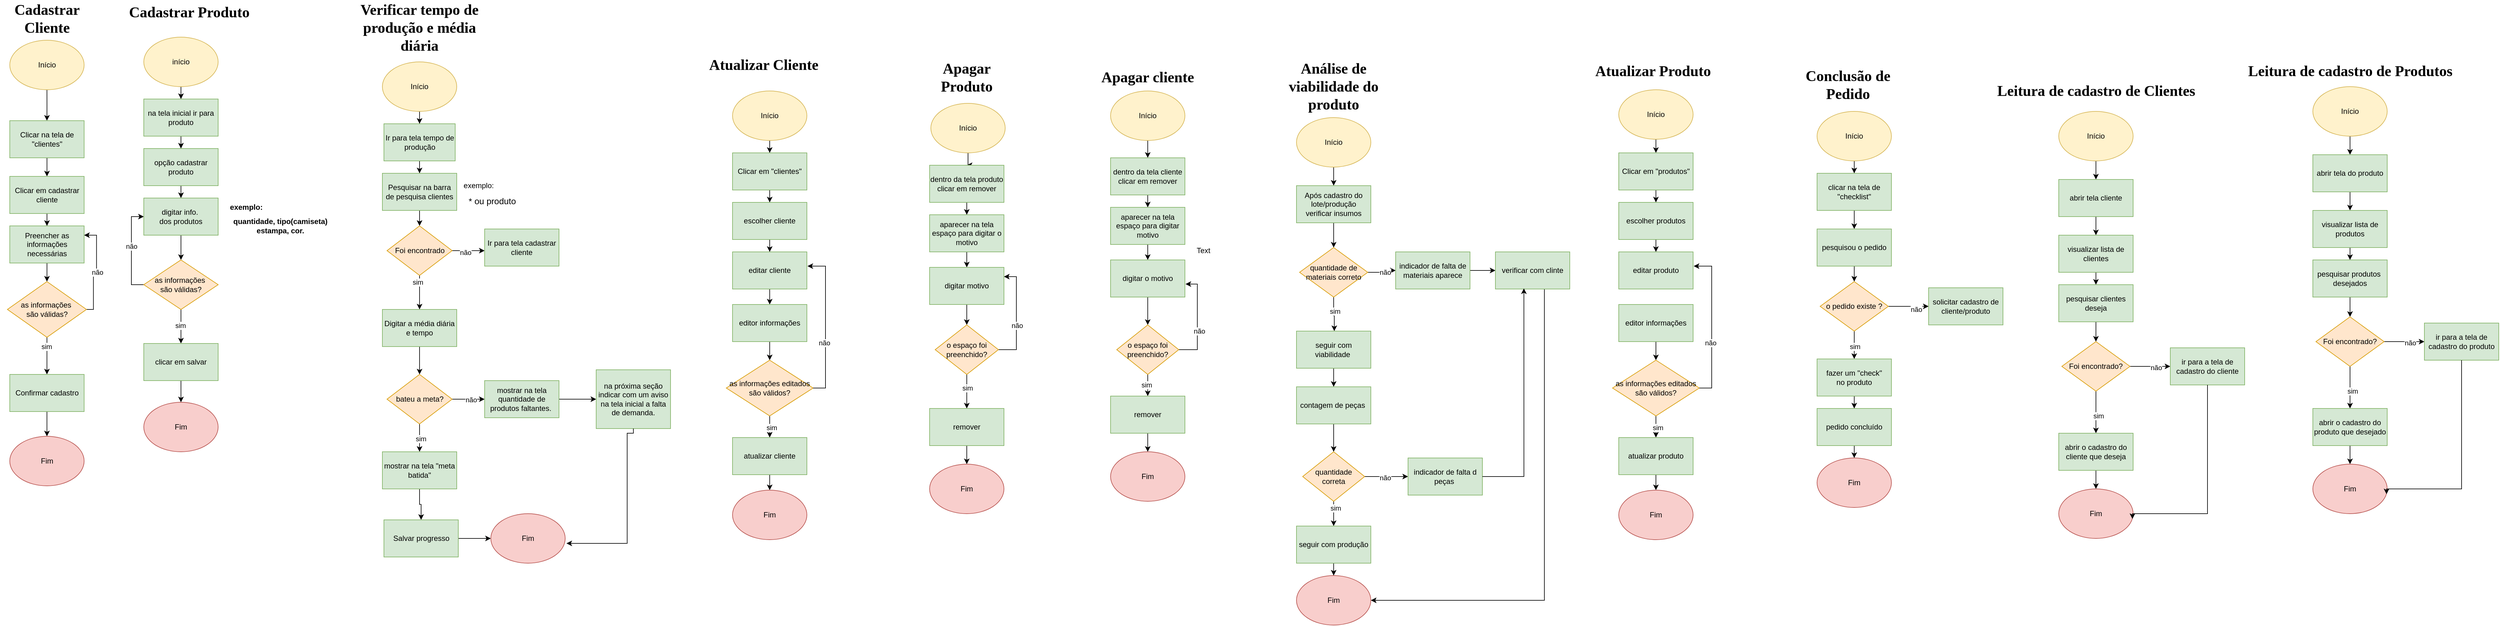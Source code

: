 <mxfile version="24.4.4" type="device">
  <diagram name="Página-1" id="ts3MnKSa-wJIKkYpEsXG">
    <mxGraphModel dx="1509" dy="813" grid="1" gridSize="10" guides="1" tooltips="1" connect="1" arrows="1" fold="1" page="1" pageScale="1" pageWidth="827" pageHeight="1169" math="0" shadow="0">
      <root>
        <mxCell id="0" />
        <mxCell id="1" parent="0" />
        <mxCell id="aqsFvduAmEihCFYsYaOM-1" value="&lt;b&gt;&lt;font style=&quot;font-size: 24px;&quot; face=&quot;Times New Roman&quot;&gt;Cadastrar Cliente&lt;/font&gt;&lt;/b&gt;" style="text;html=1;align=center;verticalAlign=middle;whiteSpace=wrap;rounded=0;" parent="1" vertex="1">
          <mxGeometry x="68.75" y="160" width="150" height="60" as="geometry" />
        </mxCell>
        <mxCell id="aqsFvduAmEihCFYsYaOM-3" style="edgeStyle=orthogonalEdgeStyle;rounded=0;orthogonalLoop=1;jettySize=auto;html=1;entryX=0.5;entryY=0;entryDx=0;entryDy=0;" parent="1" source="aqsFvduAmEihCFYsYaOM-2" target="aqsFvduAmEihCFYsYaOM-4" edge="1">
          <mxGeometry relative="1" as="geometry">
            <mxPoint x="143.75" y="355" as="targetPoint" />
            <Array as="points">
              <mxPoint x="143.75" y="330" />
              <mxPoint x="144.75" y="330" />
            </Array>
          </mxGeometry>
        </mxCell>
        <mxCell id="aqsFvduAmEihCFYsYaOM-2" value="Início" style="ellipse;whiteSpace=wrap;html=1;fillColor=#fff2cc;strokeColor=#d6b656;" parent="1" vertex="1">
          <mxGeometry x="83.75" y="225" width="120" height="80" as="geometry" />
        </mxCell>
        <mxCell id="aqsFvduAmEihCFYsYaOM-5" style="edgeStyle=orthogonalEdgeStyle;rounded=0;orthogonalLoop=1;jettySize=auto;html=1;" parent="1" source="aqsFvduAmEihCFYsYaOM-4" target="aqsFvduAmEihCFYsYaOM-6" edge="1">
          <mxGeometry relative="1" as="geometry">
            <mxPoint x="143.75" y="475" as="targetPoint" />
          </mxGeometry>
        </mxCell>
        <mxCell id="aqsFvduAmEihCFYsYaOM-4" value="Clicar na tela de &quot;clientes&quot;" style="rounded=0;whiteSpace=wrap;html=1;fillColor=#d5e8d4;strokeColor=#82b366;" parent="1" vertex="1">
          <mxGeometry x="83.75" y="355" width="120" height="60" as="geometry" />
        </mxCell>
        <mxCell id="aqsFvduAmEihCFYsYaOM-7" style="edgeStyle=orthogonalEdgeStyle;rounded=0;orthogonalLoop=1;jettySize=auto;html=1;" parent="1" source="aqsFvduAmEihCFYsYaOM-6" target="aqsFvduAmEihCFYsYaOM-8" edge="1">
          <mxGeometry relative="1" as="geometry">
            <mxPoint x="143.75" y="555" as="targetPoint" />
          </mxGeometry>
        </mxCell>
        <mxCell id="aqsFvduAmEihCFYsYaOM-6" value="Clicar em cadastrar cliente" style="rounded=0;whiteSpace=wrap;html=1;fillColor=#d5e8d4;strokeColor=#82b366;" parent="1" vertex="1">
          <mxGeometry x="83.75" y="445" width="120" height="60" as="geometry" />
        </mxCell>
        <mxCell id="aqsFvduAmEihCFYsYaOM-9" style="edgeStyle=orthogonalEdgeStyle;rounded=0;orthogonalLoop=1;jettySize=auto;html=1;" parent="1" source="aqsFvduAmEihCFYsYaOM-8" target="aqsFvduAmEihCFYsYaOM-10" edge="1">
          <mxGeometry relative="1" as="geometry">
            <mxPoint x="143.75" y="635" as="targetPoint" />
          </mxGeometry>
        </mxCell>
        <mxCell id="aqsFvduAmEihCFYsYaOM-8" value="Preencher as informações necessárias" style="rounded=0;whiteSpace=wrap;html=1;fillColor=#d5e8d4;strokeColor=#82b366;" parent="1" vertex="1">
          <mxGeometry x="83.75" y="525" width="120" height="60" as="geometry" />
        </mxCell>
        <mxCell id="aqsFvduAmEihCFYsYaOM-12" style="edgeStyle=orthogonalEdgeStyle;rounded=0;orthogonalLoop=1;jettySize=auto;html=1;entryX=1;entryY=0.25;entryDx=0;entryDy=0;" parent="1" source="aqsFvduAmEihCFYsYaOM-10" target="aqsFvduAmEihCFYsYaOM-8" edge="1">
          <mxGeometry relative="1" as="geometry">
            <Array as="points">
              <mxPoint x="218.75" y="660" />
              <mxPoint x="218.75" y="595" />
              <mxPoint x="223.75" y="595" />
              <mxPoint x="223.75" y="540" />
            </Array>
          </mxGeometry>
        </mxCell>
        <mxCell id="aqsFvduAmEihCFYsYaOM-13" value="não" style="edgeLabel;html=1;align=center;verticalAlign=middle;resizable=0;points=[];" parent="aqsFvduAmEihCFYsYaOM-12" vertex="1" connectable="0">
          <mxGeometry x="0.04" y="-5" relative="1" as="geometry">
            <mxPoint x="-4" y="5" as="offset" />
          </mxGeometry>
        </mxCell>
        <mxCell id="aqsFvduAmEihCFYsYaOM-14" style="edgeStyle=orthogonalEdgeStyle;rounded=0;orthogonalLoop=1;jettySize=auto;html=1;" parent="1" source="aqsFvduAmEihCFYsYaOM-10" target="aqsFvduAmEihCFYsYaOM-15" edge="1">
          <mxGeometry relative="1" as="geometry">
            <mxPoint x="143.75" y="755" as="targetPoint" />
            <Array as="points">
              <mxPoint x="143.75" y="725" />
              <mxPoint x="143.75" y="725" />
            </Array>
          </mxGeometry>
        </mxCell>
        <mxCell id="aqsFvduAmEihCFYsYaOM-16" value="sim" style="edgeLabel;html=1;align=center;verticalAlign=middle;resizable=0;points=[];" parent="aqsFvduAmEihCFYsYaOM-14" vertex="1" connectable="0">
          <mxGeometry x="-0.498" y="-1" relative="1" as="geometry">
            <mxPoint as="offset" />
          </mxGeometry>
        </mxCell>
        <mxCell id="aqsFvduAmEihCFYsYaOM-10" value="as informações&amp;nbsp;&lt;div&gt;são válidas?&lt;/div&gt;" style="rhombus;whiteSpace=wrap;html=1;fillColor=#ffe6cc;strokeColor=#d79b00;" parent="1" vertex="1">
          <mxGeometry x="80" y="615" width="127.5" height="90" as="geometry" />
        </mxCell>
        <mxCell id="aqsFvduAmEihCFYsYaOM-17" style="edgeStyle=orthogonalEdgeStyle;rounded=0;orthogonalLoop=1;jettySize=auto;html=1;" parent="1" source="aqsFvduAmEihCFYsYaOM-15" target="aqsFvduAmEihCFYsYaOM-18" edge="1">
          <mxGeometry relative="1" as="geometry">
            <mxPoint x="143.75" y="905" as="targetPoint" />
          </mxGeometry>
        </mxCell>
        <mxCell id="aqsFvduAmEihCFYsYaOM-15" value="Confirmar cadastro" style="rounded=0;whiteSpace=wrap;html=1;fillColor=#d5e8d4;strokeColor=#82b366;" parent="1" vertex="1">
          <mxGeometry x="83.75" y="765" width="120" height="60" as="geometry" />
        </mxCell>
        <mxCell id="aqsFvduAmEihCFYsYaOM-18" value="Fim" style="ellipse;whiteSpace=wrap;html=1;fillColor=#f8cecc;strokeColor=#b85450;" parent="1" vertex="1">
          <mxGeometry x="83.75" y="865" width="120" height="80" as="geometry" />
        </mxCell>
        <mxCell id="aqsFvduAmEihCFYsYaOM-21" style="edgeStyle=orthogonalEdgeStyle;rounded=0;orthogonalLoop=1;jettySize=auto;html=1;" parent="1" source="aqsFvduAmEihCFYsYaOM-19" target="aqsFvduAmEihCFYsYaOM-22" edge="1">
          <mxGeometry relative="1" as="geometry">
            <mxPoint x="360" y="350" as="targetPoint" />
          </mxGeometry>
        </mxCell>
        <mxCell id="aqsFvduAmEihCFYsYaOM-19" value="início" style="ellipse;whiteSpace=wrap;html=1;fillColor=#fff2cc;strokeColor=#d6b656;" parent="1" vertex="1">
          <mxGeometry x="300" y="220" width="120" height="80" as="geometry" />
        </mxCell>
        <mxCell id="aqsFvduAmEihCFYsYaOM-20" value="&lt;font face=&quot;Times New Roman&quot;&gt;&lt;span style=&quot;font-size: 24px;&quot;&gt;&lt;b&gt;&amp;nbsp;Cadastrar Produto&lt;/b&gt;&lt;/span&gt;&lt;/font&gt;" style="text;html=1;align=center;verticalAlign=middle;resizable=0;points=[];autosize=1;strokeColor=none;fillColor=none;" parent="1" vertex="1">
          <mxGeometry x="260" y="160" width="220" height="40" as="geometry" />
        </mxCell>
        <mxCell id="aqsFvduAmEihCFYsYaOM-23" style="edgeStyle=orthogonalEdgeStyle;rounded=0;orthogonalLoop=1;jettySize=auto;html=1;" parent="1" source="aqsFvduAmEihCFYsYaOM-22" target="aqsFvduAmEihCFYsYaOM-24" edge="1">
          <mxGeometry relative="1" as="geometry">
            <mxPoint x="360" y="430" as="targetPoint" />
          </mxGeometry>
        </mxCell>
        <mxCell id="aqsFvduAmEihCFYsYaOM-22" value="na tela inicial ir para produto" style="rounded=0;whiteSpace=wrap;html=1;fillColor=#d5e8d4;strokeColor=#82b366;" parent="1" vertex="1">
          <mxGeometry x="300" y="320" width="120" height="60" as="geometry" />
        </mxCell>
        <mxCell id="aqsFvduAmEihCFYsYaOM-25" style="edgeStyle=orthogonalEdgeStyle;rounded=0;orthogonalLoop=1;jettySize=auto;html=1;" parent="1" source="aqsFvduAmEihCFYsYaOM-24" target="aqsFvduAmEihCFYsYaOM-26" edge="1">
          <mxGeometry relative="1" as="geometry">
            <mxPoint x="360" y="510" as="targetPoint" />
          </mxGeometry>
        </mxCell>
        <mxCell id="aqsFvduAmEihCFYsYaOM-24" value="opção cadastrar produto" style="rounded=0;whiteSpace=wrap;html=1;fillColor=#d5e8d4;strokeColor=#82b366;" parent="1" vertex="1">
          <mxGeometry x="300" y="400" width="120" height="60" as="geometry" />
        </mxCell>
        <mxCell id="aqsFvduAmEihCFYsYaOM-35" style="edgeStyle=orthogonalEdgeStyle;rounded=0;orthogonalLoop=1;jettySize=auto;html=1;" parent="1" source="aqsFvduAmEihCFYsYaOM-26" target="aqsFvduAmEihCFYsYaOM-36" edge="1">
          <mxGeometry relative="1" as="geometry">
            <mxPoint x="360" y="600" as="targetPoint" />
          </mxGeometry>
        </mxCell>
        <mxCell id="aqsFvduAmEihCFYsYaOM-26" value="digitar info.&amp;nbsp;&lt;div&gt;dos produtos&lt;/div&gt;" style="rounded=0;whiteSpace=wrap;html=1;fillColor=#d5e8d4;strokeColor=#82b366;" parent="1" vertex="1">
          <mxGeometry x="300" y="480" width="120" height="60" as="geometry" />
        </mxCell>
        <mxCell id="aqsFvduAmEihCFYsYaOM-29" value="quantidade, tipo(camiseta)&lt;div&gt;estampa, cor.&lt;/div&gt;" style="text;html=1;align=center;verticalAlign=middle;resizable=0;points=[];autosize=1;strokeColor=none;fillColor=none;fontStyle=1" parent="1" vertex="1">
          <mxGeometry x="440" y="505" width="160" height="40" as="geometry" />
        </mxCell>
        <mxCell id="aqsFvduAmEihCFYsYaOM-37" style="edgeStyle=orthogonalEdgeStyle;rounded=0;orthogonalLoop=1;jettySize=auto;html=1;entryX=0;entryY=0.5;entryDx=0;entryDy=0;" parent="1" source="aqsFvduAmEihCFYsYaOM-36" target="aqsFvduAmEihCFYsYaOM-26" edge="1">
          <mxGeometry relative="1" as="geometry">
            <Array as="points">
              <mxPoint x="280" y="620" />
              <mxPoint x="280" y="510" />
            </Array>
          </mxGeometry>
        </mxCell>
        <mxCell id="aqsFvduAmEihCFYsYaOM-38" value="não" style="edgeLabel;html=1;align=center;verticalAlign=middle;resizable=0;points=[];" parent="aqsFvduAmEihCFYsYaOM-37" vertex="1" connectable="0">
          <mxGeometry x="0.093" relative="1" as="geometry">
            <mxPoint as="offset" />
          </mxGeometry>
        </mxCell>
        <mxCell id="aqsFvduAmEihCFYsYaOM-39" style="edgeStyle=orthogonalEdgeStyle;rounded=0;orthogonalLoop=1;jettySize=auto;html=1;entryX=0.5;entryY=0;entryDx=0;entryDy=0;" parent="1" source="aqsFvduAmEihCFYsYaOM-36" target="aqsFvduAmEihCFYsYaOM-41" edge="1">
          <mxGeometry relative="1" as="geometry">
            <mxPoint x="360" y="740" as="targetPoint" />
          </mxGeometry>
        </mxCell>
        <mxCell id="aqsFvduAmEihCFYsYaOM-40" value="sim" style="edgeLabel;html=1;align=center;verticalAlign=middle;resizable=0;points=[];" parent="aqsFvduAmEihCFYsYaOM-39" vertex="1" connectable="0">
          <mxGeometry x="-0.081" y="-1" relative="1" as="geometry">
            <mxPoint as="offset" />
          </mxGeometry>
        </mxCell>
        <mxCell id="aqsFvduAmEihCFYsYaOM-36" value="as informações&amp;nbsp;&lt;div&gt;são válidas?&lt;/div&gt;" style="rhombus;whiteSpace=wrap;html=1;fillColor=#ffe6cc;strokeColor=#d79b00;" parent="1" vertex="1">
          <mxGeometry x="300" y="580" width="120" height="80" as="geometry" />
        </mxCell>
        <mxCell id="aqsFvduAmEihCFYsYaOM-42" style="edgeStyle=orthogonalEdgeStyle;rounded=0;orthogonalLoop=1;jettySize=auto;html=1;" parent="1" source="aqsFvduAmEihCFYsYaOM-41" target="aqsFvduAmEihCFYsYaOM-43" edge="1">
          <mxGeometry relative="1" as="geometry">
            <mxPoint x="360" y="830" as="targetPoint" />
          </mxGeometry>
        </mxCell>
        <mxCell id="aqsFvduAmEihCFYsYaOM-41" value="clicar em salvar" style="rounded=0;whiteSpace=wrap;html=1;fillColor=#d5e8d4;strokeColor=#82b366;" parent="1" vertex="1">
          <mxGeometry x="300" y="715" width="120" height="60" as="geometry" />
        </mxCell>
        <mxCell id="aqsFvduAmEihCFYsYaOM-43" value="Fim" style="ellipse;whiteSpace=wrap;html=1;fillColor=#f8cecc;strokeColor=#b85450;" parent="1" vertex="1">
          <mxGeometry x="300" y="810" width="120" height="80" as="geometry" />
        </mxCell>
        <mxCell id="aqsFvduAmEihCFYsYaOM-44" value="&lt;font style=&quot;font-size: 24px;&quot;&gt;Verificar tempo de produção e média diária&lt;/font&gt;" style="text;html=1;align=center;verticalAlign=middle;whiteSpace=wrap;rounded=0;fontStyle=1;fontFamily=Times New Roman;" parent="1" vertex="1">
          <mxGeometry x="630" y="190" width="230" height="30" as="geometry" />
        </mxCell>
        <mxCell id="aqsFvduAmEihCFYsYaOM-46" style="edgeStyle=orthogonalEdgeStyle;rounded=0;orthogonalLoop=1;jettySize=auto;html=1;" parent="1" source="aqsFvduAmEihCFYsYaOM-45" target="aqsFvduAmEihCFYsYaOM-47" edge="1">
          <mxGeometry relative="1" as="geometry">
            <mxPoint x="745" y="390" as="targetPoint" />
          </mxGeometry>
        </mxCell>
        <mxCell id="aqsFvduAmEihCFYsYaOM-45" value="Início" style="ellipse;whiteSpace=wrap;html=1;fillColor=#fff2cc;strokeColor=#d6b656;" parent="1" vertex="1">
          <mxGeometry x="685" y="260" width="120" height="80" as="geometry" />
        </mxCell>
        <mxCell id="aqsFvduAmEihCFYsYaOM-48" style="edgeStyle=orthogonalEdgeStyle;rounded=0;orthogonalLoop=1;jettySize=auto;html=1;" parent="1" source="aqsFvduAmEihCFYsYaOM-47" target="aqsFvduAmEihCFYsYaOM-49" edge="1">
          <mxGeometry relative="1" as="geometry">
            <mxPoint x="745" y="470" as="targetPoint" />
          </mxGeometry>
        </mxCell>
        <mxCell id="aqsFvduAmEihCFYsYaOM-47" value="Ir para tela tempo de produção" style="rounded=0;whiteSpace=wrap;html=1;fillColor=#d5e8d4;strokeColor=#82b366;" parent="1" vertex="1">
          <mxGeometry x="687.5" y="360" width="115" height="60" as="geometry" />
        </mxCell>
        <mxCell id="aqsFvduAmEihCFYsYaOM-55" style="edgeStyle=orthogonalEdgeStyle;rounded=0;orthogonalLoop=1;jettySize=auto;html=1;" parent="1" source="aqsFvduAmEihCFYsYaOM-49" target="aqsFvduAmEihCFYsYaOM-56" edge="1">
          <mxGeometry relative="1" as="geometry">
            <mxPoint x="745" y="540" as="targetPoint" />
          </mxGeometry>
        </mxCell>
        <mxCell id="aqsFvduAmEihCFYsYaOM-49" value="Pesquisar na barra de pesquisa clientes" style="rounded=0;whiteSpace=wrap;html=1;fillColor=#d5e8d4;strokeColor=#82b366;" parent="1" vertex="1">
          <mxGeometry x="685" y="440" width="120" height="60" as="geometry" />
        </mxCell>
        <mxCell id="aqsFvduAmEihCFYsYaOM-52" value="&lt;span style=&quot;font-size: 14px;&quot;&gt;&amp;nbsp;* ou produto&lt;/span&gt;" style="text;html=1;align=center;verticalAlign=middle;resizable=0;points=[];autosize=1;strokeColor=none;fillColor=none;" parent="1" vertex="1">
          <mxGeometry x="810" y="470" width="100" height="30" as="geometry" />
        </mxCell>
        <mxCell id="aqsFvduAmEihCFYsYaOM-53" value="exemplo:" style="text;html=1;align=center;verticalAlign=middle;resizable=0;points=[];autosize=1;strokeColor=none;fillColor=none;fontStyle=1" parent="1" vertex="1">
          <mxGeometry x="430" y="480" width="70" height="30" as="geometry" />
        </mxCell>
        <mxCell id="aqsFvduAmEihCFYsYaOM-54" value="exemplo:" style="text;html=1;align=center;verticalAlign=middle;resizable=0;points=[];autosize=1;strokeColor=none;fillColor=none;" parent="1" vertex="1">
          <mxGeometry x="805" y="445" width="70" height="30" as="geometry" />
        </mxCell>
        <mxCell id="aqsFvduAmEihCFYsYaOM-57" style="edgeStyle=orthogonalEdgeStyle;rounded=0;orthogonalLoop=1;jettySize=auto;html=1;" parent="1" source="aqsFvduAmEihCFYsYaOM-56" target="aqsFvduAmEihCFYsYaOM-59" edge="1">
          <mxGeometry relative="1" as="geometry">
            <mxPoint x="910" y="560" as="targetPoint" />
            <Array as="points">
              <mxPoint x="854" y="560" />
              <mxPoint x="854" y="561" />
            </Array>
          </mxGeometry>
        </mxCell>
        <mxCell id="aqsFvduAmEihCFYsYaOM-58" value="não" style="edgeLabel;html=1;align=center;verticalAlign=middle;resizable=0;points=[];" parent="aqsFvduAmEihCFYsYaOM-57" vertex="1" connectable="0">
          <mxGeometry x="-0.177" y="-3" relative="1" as="geometry">
            <mxPoint as="offset" />
          </mxGeometry>
        </mxCell>
        <mxCell id="aqsFvduAmEihCFYsYaOM-60" style="edgeStyle=orthogonalEdgeStyle;rounded=0;orthogonalLoop=1;jettySize=auto;html=1;" parent="1" source="aqsFvduAmEihCFYsYaOM-56" target="aqsFvduAmEihCFYsYaOM-61" edge="1">
          <mxGeometry relative="1" as="geometry">
            <mxPoint x="745" y="660" as="targetPoint" />
          </mxGeometry>
        </mxCell>
        <mxCell id="aqsFvduAmEihCFYsYaOM-62" value="sim" style="edgeLabel;html=1;align=center;verticalAlign=middle;resizable=0;points=[];" parent="aqsFvduAmEihCFYsYaOM-60" vertex="1" connectable="0">
          <mxGeometry x="-0.6" y="-3" relative="1" as="geometry">
            <mxPoint as="offset" />
          </mxGeometry>
        </mxCell>
        <mxCell id="aqsFvduAmEihCFYsYaOM-56" value="Foi encontrado" style="rhombus;whiteSpace=wrap;html=1;fillColor=#ffe6cc;strokeColor=#d79b00;" parent="1" vertex="1">
          <mxGeometry x="692.5" y="525" width="105" height="80" as="geometry" />
        </mxCell>
        <mxCell id="aqsFvduAmEihCFYsYaOM-59" value="Ir para tela cadastrar cliente" style="rounded=0;whiteSpace=wrap;html=1;fillColor=#d5e8d4;strokeColor=#82b366;" parent="1" vertex="1">
          <mxGeometry x="850" y="530" width="120" height="60" as="geometry" />
        </mxCell>
        <mxCell id="aqsFvduAmEihCFYsYaOM-63" style="edgeStyle=orthogonalEdgeStyle;rounded=0;orthogonalLoop=1;jettySize=auto;html=1;" parent="1" source="aqsFvduAmEihCFYsYaOM-61" target="aqsFvduAmEihCFYsYaOM-65" edge="1">
          <mxGeometry relative="1" as="geometry">
            <mxPoint x="745" y="760" as="targetPoint" />
          </mxGeometry>
        </mxCell>
        <mxCell id="aqsFvduAmEihCFYsYaOM-61" value="Digitar a média diária e tempo" style="rounded=0;whiteSpace=wrap;html=1;fillColor=#d5e8d4;strokeColor=#82b366;" parent="1" vertex="1">
          <mxGeometry x="685" y="660" width="120" height="60" as="geometry" />
        </mxCell>
        <mxCell id="aqsFvduAmEihCFYsYaOM-66" style="edgeStyle=orthogonalEdgeStyle;rounded=0;orthogonalLoop=1;jettySize=auto;html=1;" parent="1" source="aqsFvduAmEihCFYsYaOM-65" target="aqsFvduAmEihCFYsYaOM-73" edge="1">
          <mxGeometry relative="1" as="geometry">
            <mxPoint x="745" y="900" as="targetPoint" />
          </mxGeometry>
        </mxCell>
        <mxCell id="aqsFvduAmEihCFYsYaOM-67" value="sim" style="edgeLabel;html=1;align=center;verticalAlign=middle;resizable=0;points=[];" parent="aqsFvduAmEihCFYsYaOM-66" vertex="1" connectable="0">
          <mxGeometry x="0.062" y="2" relative="1" as="geometry">
            <mxPoint as="offset" />
          </mxGeometry>
        </mxCell>
        <mxCell id="aqsFvduAmEihCFYsYaOM-68" style="edgeStyle=orthogonalEdgeStyle;rounded=0;orthogonalLoop=1;jettySize=auto;html=1;" parent="1" source="aqsFvduAmEihCFYsYaOM-65" target="aqsFvduAmEihCFYsYaOM-70" edge="1">
          <mxGeometry relative="1" as="geometry">
            <mxPoint x="880" y="805" as="targetPoint" />
          </mxGeometry>
        </mxCell>
        <mxCell id="aqsFvduAmEihCFYsYaOM-69" value="não" style="edgeLabel;html=1;align=center;verticalAlign=middle;resizable=0;points=[];" parent="aqsFvduAmEihCFYsYaOM-68" vertex="1" connectable="0">
          <mxGeometry x="0.134" y="-1" relative="1" as="geometry">
            <mxPoint as="offset" />
          </mxGeometry>
        </mxCell>
        <mxCell id="aqsFvduAmEihCFYsYaOM-65" value="bateu a meta?" style="rhombus;whiteSpace=wrap;html=1;fillColor=#ffe6cc;strokeColor=#d79b00;" parent="1" vertex="1">
          <mxGeometry x="692.5" y="765" width="105" height="80" as="geometry" />
        </mxCell>
        <mxCell id="aqsFvduAmEihCFYsYaOM-71" style="edgeStyle=orthogonalEdgeStyle;rounded=0;orthogonalLoop=1;jettySize=auto;html=1;" parent="1" source="aqsFvduAmEihCFYsYaOM-70" target="aqsFvduAmEihCFYsYaOM-72" edge="1">
          <mxGeometry relative="1" as="geometry">
            <mxPoint x="1030" y="805" as="targetPoint" />
          </mxGeometry>
        </mxCell>
        <mxCell id="aqsFvduAmEihCFYsYaOM-70" value="mostrar na tela quantidade de produtos faltantes.&amp;nbsp;" style="rounded=0;whiteSpace=wrap;html=1;fillColor=#d5e8d4;strokeColor=#82b366;" parent="1" vertex="1">
          <mxGeometry x="850" y="775" width="120" height="60" as="geometry" />
        </mxCell>
        <mxCell id="aqsFvduAmEihCFYsYaOM-72" value="na próxima seção indicar com um aviso na tela inicial a falta de demanda." style="rounded=0;whiteSpace=wrap;html=1;fillColor=#d5e8d4;strokeColor=#82b366;" parent="1" vertex="1">
          <mxGeometry x="1030" y="757.5" width="120" height="95" as="geometry" />
        </mxCell>
        <mxCell id="aqsFvduAmEihCFYsYaOM-74" style="edgeStyle=orthogonalEdgeStyle;rounded=0;orthogonalLoop=1;jettySize=auto;html=1;" parent="1" source="aqsFvduAmEihCFYsYaOM-73" target="aqsFvduAmEihCFYsYaOM-75" edge="1">
          <mxGeometry relative="1" as="geometry">
            <mxPoint x="745" y="1000" as="targetPoint" />
          </mxGeometry>
        </mxCell>
        <mxCell id="aqsFvduAmEihCFYsYaOM-73" value="mostrar na tela &quot;meta batida&quot;" style="rounded=0;whiteSpace=wrap;html=1;fillColor=#d5e8d4;strokeColor=#82b366;" parent="1" vertex="1">
          <mxGeometry x="685" y="890" width="120" height="60" as="geometry" />
        </mxCell>
        <mxCell id="aqsFvduAmEihCFYsYaOM-76" style="edgeStyle=orthogonalEdgeStyle;rounded=0;orthogonalLoop=1;jettySize=auto;html=1;" parent="1" source="aqsFvduAmEihCFYsYaOM-75" target="aqsFvduAmEihCFYsYaOM-77" edge="1">
          <mxGeometry relative="1" as="geometry">
            <mxPoint x="920" y="1030" as="targetPoint" />
          </mxGeometry>
        </mxCell>
        <mxCell id="aqsFvduAmEihCFYsYaOM-75" value="Salvar progresso" style="rounded=0;whiteSpace=wrap;html=1;fillColor=#d5e8d4;strokeColor=#82b366;" parent="1" vertex="1">
          <mxGeometry x="687.5" y="1000" width="120" height="60" as="geometry" />
        </mxCell>
        <mxCell id="aqsFvduAmEihCFYsYaOM-77" value="Fim" style="ellipse;whiteSpace=wrap;html=1;fillColor=#f8cecc;strokeColor=#b85450;" parent="1" vertex="1">
          <mxGeometry x="860" y="990" width="120" height="80" as="geometry" />
        </mxCell>
        <mxCell id="aqsFvduAmEihCFYsYaOM-78" style="edgeStyle=orthogonalEdgeStyle;rounded=0;orthogonalLoop=1;jettySize=auto;html=1;entryX=1.017;entryY=0.6;entryDx=0;entryDy=0;entryPerimeter=0;" parent="1" source="aqsFvduAmEihCFYsYaOM-72" target="aqsFvduAmEihCFYsYaOM-77" edge="1">
          <mxGeometry relative="1" as="geometry">
            <Array as="points">
              <mxPoint x="1090" y="860" />
              <mxPoint x="1080" y="860" />
              <mxPoint x="1080" y="1038" />
            </Array>
          </mxGeometry>
        </mxCell>
        <mxCell id="aqsFvduAmEihCFYsYaOM-81" style="edgeStyle=orthogonalEdgeStyle;rounded=0;orthogonalLoop=1;jettySize=auto;html=1;" parent="1" source="aqsFvduAmEihCFYsYaOM-79" target="aqsFvduAmEihCFYsYaOM-82" edge="1">
          <mxGeometry relative="1" as="geometry">
            <mxPoint x="1310" y="437" as="targetPoint" />
          </mxGeometry>
        </mxCell>
        <mxCell id="aqsFvduAmEihCFYsYaOM-79" value="Início" style="ellipse;whiteSpace=wrap;html=1;fillColor=#fff2cc;strokeColor=#d6b656;" parent="1" vertex="1">
          <mxGeometry x="1250" y="307" width="120" height="80" as="geometry" />
        </mxCell>
        <mxCell id="aqsFvduAmEihCFYsYaOM-80" value="&lt;b&gt;&lt;font style=&quot;font-size: 24px;&quot; face=&quot;Times New Roman&quot;&gt;Atualizar Cliente&lt;/font&gt;&lt;/b&gt;" style="text;html=1;align=center;verticalAlign=middle;resizable=0;points=[];autosize=1;strokeColor=none;fillColor=none;" parent="1" vertex="1">
          <mxGeometry x="1200" y="245" width="200" height="40" as="geometry" />
        </mxCell>
        <mxCell id="aqsFvduAmEihCFYsYaOM-83" style="edgeStyle=orthogonalEdgeStyle;rounded=0;orthogonalLoop=1;jettySize=auto;html=1;" parent="1" source="aqsFvduAmEihCFYsYaOM-82" target="aqsFvduAmEihCFYsYaOM-84" edge="1">
          <mxGeometry relative="1" as="geometry">
            <mxPoint x="1310" y="517" as="targetPoint" />
          </mxGeometry>
        </mxCell>
        <mxCell id="aqsFvduAmEihCFYsYaOM-82" value="Clicar em &quot;clientes&quot;" style="rounded=0;whiteSpace=wrap;html=1;fillColor=#d5e8d4;strokeColor=#82b366;" parent="1" vertex="1">
          <mxGeometry x="1250" y="407" width="120" height="60" as="geometry" />
        </mxCell>
        <mxCell id="aqsFvduAmEihCFYsYaOM-85" style="edgeStyle=orthogonalEdgeStyle;rounded=0;orthogonalLoop=1;jettySize=auto;html=1;" parent="1" source="aqsFvduAmEihCFYsYaOM-84" target="aqsFvduAmEihCFYsYaOM-86" edge="1">
          <mxGeometry relative="1" as="geometry">
            <mxPoint x="1310" y="587" as="targetPoint" />
          </mxGeometry>
        </mxCell>
        <mxCell id="aqsFvduAmEihCFYsYaOM-84" value="escolher cliente" style="rounded=0;whiteSpace=wrap;html=1;fillColor=#d5e8d4;strokeColor=#82b366;" parent="1" vertex="1">
          <mxGeometry x="1250" y="487" width="120" height="60" as="geometry" />
        </mxCell>
        <mxCell id="aqsFvduAmEihCFYsYaOM-87" style="edgeStyle=orthogonalEdgeStyle;rounded=0;orthogonalLoop=1;jettySize=auto;html=1;" parent="1" source="aqsFvduAmEihCFYsYaOM-86" target="aqsFvduAmEihCFYsYaOM-88" edge="1">
          <mxGeometry relative="1" as="geometry">
            <mxPoint x="1310" y="667" as="targetPoint" />
          </mxGeometry>
        </mxCell>
        <mxCell id="aqsFvduAmEihCFYsYaOM-86" value="editar cliente" style="rounded=0;whiteSpace=wrap;html=1;fillColor=#d5e8d4;strokeColor=#82b366;" parent="1" vertex="1">
          <mxGeometry x="1250" y="567" width="120" height="60" as="geometry" />
        </mxCell>
        <mxCell id="aqsFvduAmEihCFYsYaOM-89" style="edgeStyle=orthogonalEdgeStyle;rounded=0;orthogonalLoop=1;jettySize=auto;html=1;" parent="1" source="aqsFvduAmEihCFYsYaOM-88" target="aqsFvduAmEihCFYsYaOM-90" edge="1">
          <mxGeometry relative="1" as="geometry">
            <mxPoint x="1310" y="757" as="targetPoint" />
          </mxGeometry>
        </mxCell>
        <mxCell id="aqsFvduAmEihCFYsYaOM-88" value="editor informações" style="rounded=0;whiteSpace=wrap;html=1;fillColor=#d5e8d4;strokeColor=#82b366;" parent="1" vertex="1">
          <mxGeometry x="1250" y="652" width="120" height="60" as="geometry" />
        </mxCell>
        <mxCell id="aqsFvduAmEihCFYsYaOM-94" style="edgeStyle=orthogonalEdgeStyle;rounded=0;orthogonalLoop=1;jettySize=auto;html=1;" parent="1" source="aqsFvduAmEihCFYsYaOM-90" target="aqsFvduAmEihCFYsYaOM-96" edge="1">
          <mxGeometry relative="1" as="geometry">
            <mxPoint x="1310" y="907" as="targetPoint" />
          </mxGeometry>
        </mxCell>
        <mxCell id="aqsFvduAmEihCFYsYaOM-95" value="sim" style="edgeLabel;html=1;align=center;verticalAlign=middle;resizable=0;points=[];" parent="aqsFvduAmEihCFYsYaOM-94" vertex="1" connectable="0">
          <mxGeometry x="-0.073" y="-3" relative="1" as="geometry">
            <mxPoint as="offset" />
          </mxGeometry>
        </mxCell>
        <mxCell id="aqsFvduAmEihCFYsYaOM-90" value="as informações editados são válidos?" style="rhombus;whiteSpace=wrap;html=1;fillColor=#ffe6cc;strokeColor=#d79b00;" parent="1" vertex="1">
          <mxGeometry x="1240" y="742" width="140" height="90" as="geometry" />
        </mxCell>
        <mxCell id="aqsFvduAmEihCFYsYaOM-92" style="edgeStyle=orthogonalEdgeStyle;rounded=0;orthogonalLoop=1;jettySize=auto;html=1;entryX=1.008;entryY=0.383;entryDx=0;entryDy=0;entryPerimeter=0;" parent="1" source="aqsFvduAmEihCFYsYaOM-90" target="aqsFvduAmEihCFYsYaOM-86" edge="1">
          <mxGeometry relative="1" as="geometry">
            <Array as="points">
              <mxPoint x="1400" y="787" />
              <mxPoint x="1400" y="590" />
            </Array>
          </mxGeometry>
        </mxCell>
        <mxCell id="aqsFvduAmEihCFYsYaOM-93" value="não" style="edgeLabel;html=1;align=center;verticalAlign=middle;resizable=0;points=[];" parent="aqsFvduAmEihCFYsYaOM-92" vertex="1" connectable="0">
          <mxGeometry x="-0.244" y="2" relative="1" as="geometry">
            <mxPoint as="offset" />
          </mxGeometry>
        </mxCell>
        <mxCell id="aqsFvduAmEihCFYsYaOM-97" style="edgeStyle=orthogonalEdgeStyle;rounded=0;orthogonalLoop=1;jettySize=auto;html=1;" parent="1" source="aqsFvduAmEihCFYsYaOM-96" target="aqsFvduAmEihCFYsYaOM-98" edge="1">
          <mxGeometry relative="1" as="geometry">
            <mxPoint x="1310" y="977" as="targetPoint" />
          </mxGeometry>
        </mxCell>
        <mxCell id="aqsFvduAmEihCFYsYaOM-96" value="atualizar cliente" style="rounded=0;whiteSpace=wrap;html=1;fillColor=#d5e8d4;strokeColor=#82b366;" parent="1" vertex="1">
          <mxGeometry x="1250" y="867" width="120" height="60" as="geometry" />
        </mxCell>
        <mxCell id="aqsFvduAmEihCFYsYaOM-98" value="Fim" style="ellipse;whiteSpace=wrap;html=1;fillColor=#f8cecc;strokeColor=#b85450;" parent="1" vertex="1">
          <mxGeometry x="1250" y="952" width="120" height="80" as="geometry" />
        </mxCell>
        <mxCell id="aqsFvduAmEihCFYsYaOM-99" value="&lt;font face=&quot;Times New Roman&quot;&gt;&lt;span style=&quot;font-size: 24px;&quot;&gt;&lt;b&gt;Apagar Produto&lt;/b&gt;&lt;/span&gt;&lt;/font&gt;" style="text;html=1;align=center;verticalAlign=middle;whiteSpace=wrap;rounded=0;" parent="1" vertex="1">
          <mxGeometry x="1580" y="270" width="96" height="30" as="geometry" />
        </mxCell>
        <mxCell id="aqsFvduAmEihCFYsYaOM-101" style="edgeStyle=orthogonalEdgeStyle;rounded=0;orthogonalLoop=1;jettySize=auto;html=1;" parent="1" source="aqsFvduAmEihCFYsYaOM-100" target="aqsFvduAmEihCFYsYaOM-102" edge="1">
          <mxGeometry relative="1" as="geometry">
            <mxPoint x="1630" y="440" as="targetPoint" />
          </mxGeometry>
        </mxCell>
        <mxCell id="aqsFvduAmEihCFYsYaOM-100" value="Início" style="ellipse;whiteSpace=wrap;html=1;fillColor=#fff2cc;strokeColor=#d6b656;" parent="1" vertex="1">
          <mxGeometry x="1570" y="327" width="120" height="80" as="geometry" />
        </mxCell>
        <mxCell id="aqsFvduAmEihCFYsYaOM-103" style="edgeStyle=orthogonalEdgeStyle;rounded=0;orthogonalLoop=1;jettySize=auto;html=1;" parent="1" source="aqsFvduAmEihCFYsYaOM-102" target="aqsFvduAmEihCFYsYaOM-104" edge="1">
          <mxGeometry relative="1" as="geometry">
            <mxPoint x="1628" y="530" as="targetPoint" />
          </mxGeometry>
        </mxCell>
        <mxCell id="aqsFvduAmEihCFYsYaOM-102" value="dentro da tela produto clicar em remover" style="rounded=0;whiteSpace=wrap;html=1;fillColor=#d5e8d4;strokeColor=#82b366;" parent="1" vertex="1">
          <mxGeometry x="1568" y="427" width="120" height="60" as="geometry" />
        </mxCell>
        <mxCell id="aqsFvduAmEihCFYsYaOM-105" style="edgeStyle=orthogonalEdgeStyle;rounded=0;orthogonalLoop=1;jettySize=auto;html=1;" parent="1" source="aqsFvduAmEihCFYsYaOM-104" target="aqsFvduAmEihCFYsYaOM-106" edge="1">
          <mxGeometry relative="1" as="geometry">
            <mxPoint x="1628" y="610" as="targetPoint" />
          </mxGeometry>
        </mxCell>
        <mxCell id="aqsFvduAmEihCFYsYaOM-104" value="aparecer na tela espaço para digitar o motivo" style="rounded=0;whiteSpace=wrap;html=1;fillColor=#d5e8d4;strokeColor=#82b366;" parent="1" vertex="1">
          <mxGeometry x="1568" y="507" width="120" height="60" as="geometry" />
        </mxCell>
        <mxCell id="aqsFvduAmEihCFYsYaOM-107" style="edgeStyle=orthogonalEdgeStyle;rounded=0;orthogonalLoop=1;jettySize=auto;html=1;" parent="1" source="aqsFvduAmEihCFYsYaOM-106" target="aqsFvduAmEihCFYsYaOM-108" edge="1">
          <mxGeometry relative="1" as="geometry">
            <mxPoint x="1628" y="690" as="targetPoint" />
          </mxGeometry>
        </mxCell>
        <mxCell id="aqsFvduAmEihCFYsYaOM-106" value="digitar motivo" style="rounded=0;whiteSpace=wrap;html=1;fillColor=#d5e8d4;strokeColor=#82b366;" parent="1" vertex="1">
          <mxGeometry x="1568" y="592" width="120" height="60" as="geometry" />
        </mxCell>
        <mxCell id="aqsFvduAmEihCFYsYaOM-109" style="edgeStyle=orthogonalEdgeStyle;rounded=0;orthogonalLoop=1;jettySize=auto;html=1;entryX=1;entryY=0.25;entryDx=0;entryDy=0;" parent="1" source="aqsFvduAmEihCFYsYaOM-108" target="aqsFvduAmEihCFYsYaOM-106" edge="1">
          <mxGeometry relative="1" as="geometry">
            <Array as="points">
              <mxPoint x="1708" y="725" />
              <mxPoint x="1708" y="607" />
            </Array>
          </mxGeometry>
        </mxCell>
        <mxCell id="aqsFvduAmEihCFYsYaOM-110" value="não" style="edgeLabel;html=1;align=center;verticalAlign=middle;resizable=0;points=[];" parent="aqsFvduAmEihCFYsYaOM-109" vertex="1" connectable="0">
          <mxGeometry x="-0.186" y="-1" relative="1" as="geometry">
            <mxPoint as="offset" />
          </mxGeometry>
        </mxCell>
        <mxCell id="aqsFvduAmEihCFYsYaOM-111" style="edgeStyle=orthogonalEdgeStyle;rounded=0;orthogonalLoop=1;jettySize=auto;html=1;entryX=0.5;entryY=0;entryDx=0;entryDy=0;" parent="1" source="aqsFvduAmEihCFYsYaOM-108" target="aqsFvduAmEihCFYsYaOM-113" edge="1">
          <mxGeometry relative="1" as="geometry">
            <mxPoint x="1628" y="810" as="targetPoint" />
          </mxGeometry>
        </mxCell>
        <mxCell id="aqsFvduAmEihCFYsYaOM-112" value="sim" style="edgeLabel;html=1;align=center;verticalAlign=middle;resizable=0;points=[];" parent="aqsFvduAmEihCFYsYaOM-111" vertex="1" connectable="0">
          <mxGeometry x="-0.209" y="1" relative="1" as="geometry">
            <mxPoint as="offset" />
          </mxGeometry>
        </mxCell>
        <mxCell id="aqsFvduAmEihCFYsYaOM-108" value="o espaço foi preenchido?" style="rhombus;whiteSpace=wrap;html=1;fillColor=#ffe6cc;strokeColor=#d79b00;" parent="1" vertex="1">
          <mxGeometry x="1577" y="685" width="102" height="80" as="geometry" />
        </mxCell>
        <mxCell id="aqsFvduAmEihCFYsYaOM-114" style="edgeStyle=orthogonalEdgeStyle;rounded=0;orthogonalLoop=1;jettySize=auto;html=1;" parent="1" source="aqsFvduAmEihCFYsYaOM-113" target="aqsFvduAmEihCFYsYaOM-115" edge="1">
          <mxGeometry relative="1" as="geometry">
            <mxPoint x="1628" y="930" as="targetPoint" />
          </mxGeometry>
        </mxCell>
        <mxCell id="aqsFvduAmEihCFYsYaOM-113" value="remover" style="rounded=0;whiteSpace=wrap;html=1;fillColor=#d5e8d4;strokeColor=#82b366;" parent="1" vertex="1">
          <mxGeometry x="1568" y="820" width="120" height="60" as="geometry" />
        </mxCell>
        <mxCell id="aqsFvduAmEihCFYsYaOM-115" value="Fim" style="ellipse;whiteSpace=wrap;html=1;fillColor=#f8cecc;strokeColor=#b85450;" parent="1" vertex="1">
          <mxGeometry x="1568" y="910" width="120" height="80" as="geometry" />
        </mxCell>
        <mxCell id="aqsFvduAmEihCFYsYaOM-116" value="&lt;font style=&quot;font-size: 24px;&quot; face=&quot;Times New Roman&quot;&gt;&lt;b style=&quot;&quot;&gt;Apagar cliente&lt;/b&gt;&lt;/font&gt;" style="text;html=1;align=center;verticalAlign=middle;whiteSpace=wrap;rounded=0;" parent="1" vertex="1">
          <mxGeometry x="1840" y="270" width="160" height="30" as="geometry" />
        </mxCell>
        <mxCell id="aqsFvduAmEihCFYsYaOM-118" style="edgeStyle=orthogonalEdgeStyle;rounded=0;orthogonalLoop=1;jettySize=auto;html=1;" parent="1" source="aqsFvduAmEihCFYsYaOM-117" target="aqsFvduAmEihCFYsYaOM-119" edge="1">
          <mxGeometry relative="1" as="geometry">
            <mxPoint x="1920" y="430" as="targetPoint" />
          </mxGeometry>
        </mxCell>
        <mxCell id="aqsFvduAmEihCFYsYaOM-117" value="Início" style="ellipse;whiteSpace=wrap;html=1;fillColor=#fff2cc;strokeColor=#d6b656;" parent="1" vertex="1">
          <mxGeometry x="1860" y="307" width="120" height="80" as="geometry" />
        </mxCell>
        <mxCell id="aqsFvduAmEihCFYsYaOM-120" style="edgeStyle=orthogonalEdgeStyle;rounded=0;orthogonalLoop=1;jettySize=auto;html=1;" parent="1" source="aqsFvduAmEihCFYsYaOM-119" target="aqsFvduAmEihCFYsYaOM-121" edge="1">
          <mxGeometry relative="1" as="geometry">
            <mxPoint x="1920" y="510" as="targetPoint" />
          </mxGeometry>
        </mxCell>
        <mxCell id="aqsFvduAmEihCFYsYaOM-119" value="dentro da tela cliente clicar em remover" style="rounded=0;whiteSpace=wrap;html=1;fillColor=#d5e8d4;strokeColor=#82b366;" parent="1" vertex="1">
          <mxGeometry x="1860" y="415" width="120" height="60" as="geometry" />
        </mxCell>
        <mxCell id="aqsFvduAmEihCFYsYaOM-122" style="edgeStyle=orthogonalEdgeStyle;rounded=0;orthogonalLoop=1;jettySize=auto;html=1;" parent="1" source="aqsFvduAmEihCFYsYaOM-121" target="aqsFvduAmEihCFYsYaOM-123" edge="1">
          <mxGeometry relative="1" as="geometry">
            <mxPoint x="1920" y="610" as="targetPoint" />
          </mxGeometry>
        </mxCell>
        <mxCell id="aqsFvduAmEihCFYsYaOM-121" value="aparecer na tela espaço para digitar motivo" style="rounded=0;whiteSpace=wrap;html=1;fillColor=#d5e8d4;strokeColor=#82b366;" parent="1" vertex="1">
          <mxGeometry x="1860" y="495" width="120" height="60" as="geometry" />
        </mxCell>
        <mxCell id="aqsFvduAmEihCFYsYaOM-124" style="edgeStyle=orthogonalEdgeStyle;rounded=0;orthogonalLoop=1;jettySize=auto;html=1;" parent="1" source="aqsFvduAmEihCFYsYaOM-123" target="aqsFvduAmEihCFYsYaOM-125" edge="1">
          <mxGeometry relative="1" as="geometry">
            <mxPoint x="1920" y="700" as="targetPoint" />
          </mxGeometry>
        </mxCell>
        <mxCell id="aqsFvduAmEihCFYsYaOM-123" value="digitar o motivo" style="rounded=0;whiteSpace=wrap;html=1;fillColor=#d5e8d4;strokeColor=#82b366;" parent="1" vertex="1">
          <mxGeometry x="1860" y="580" width="120" height="60" as="geometry" />
        </mxCell>
        <mxCell id="aqsFvduAmEihCFYsYaOM-126" style="edgeStyle=orthogonalEdgeStyle;rounded=0;orthogonalLoop=1;jettySize=auto;html=1;entryX=1.008;entryY=0.65;entryDx=0;entryDy=0;entryPerimeter=0;" parent="1" source="aqsFvduAmEihCFYsYaOM-125" target="aqsFvduAmEihCFYsYaOM-123" edge="1">
          <mxGeometry relative="1" as="geometry">
            <mxPoint x="1990" y="610" as="targetPoint" />
            <Array as="points">
              <mxPoint x="2000" y="725" />
              <mxPoint x="2000" y="619" />
            </Array>
          </mxGeometry>
        </mxCell>
        <mxCell id="aqsFvduAmEihCFYsYaOM-127" value="não" style="edgeLabel;html=1;align=center;verticalAlign=middle;resizable=0;points=[];" parent="aqsFvduAmEihCFYsYaOM-126" vertex="1" connectable="0">
          <mxGeometry x="-0.226" y="-3" relative="1" as="geometry">
            <mxPoint as="offset" />
          </mxGeometry>
        </mxCell>
        <mxCell id="aqsFvduAmEihCFYsYaOM-128" style="edgeStyle=orthogonalEdgeStyle;rounded=0;orthogonalLoop=1;jettySize=auto;html=1;" parent="1" source="aqsFvduAmEihCFYsYaOM-125" target="aqsFvduAmEihCFYsYaOM-130" edge="1">
          <mxGeometry relative="1" as="geometry">
            <mxPoint x="1920" y="830" as="targetPoint" />
          </mxGeometry>
        </mxCell>
        <mxCell id="aqsFvduAmEihCFYsYaOM-129" value="sim" style="edgeLabel;html=1;align=center;verticalAlign=middle;resizable=0;points=[];" parent="aqsFvduAmEihCFYsYaOM-128" vertex="1" connectable="0">
          <mxGeometry x="0.022" y="2" relative="1" as="geometry">
            <mxPoint as="offset" />
          </mxGeometry>
        </mxCell>
        <mxCell id="aqsFvduAmEihCFYsYaOM-125" value="o espaço foi preenchido?" style="rhombus;whiteSpace=wrap;html=1;fillColor=#ffe6cc;strokeColor=#d79b00;" parent="1" vertex="1">
          <mxGeometry x="1870" y="685" width="100" height="80" as="geometry" />
        </mxCell>
        <mxCell id="aqsFvduAmEihCFYsYaOM-131" style="edgeStyle=orthogonalEdgeStyle;rounded=0;orthogonalLoop=1;jettySize=auto;html=1;" parent="1" source="aqsFvduAmEihCFYsYaOM-130" target="aqsFvduAmEihCFYsYaOM-132" edge="1">
          <mxGeometry relative="1" as="geometry">
            <mxPoint x="1920" y="900" as="targetPoint" />
          </mxGeometry>
        </mxCell>
        <mxCell id="aqsFvduAmEihCFYsYaOM-130" value="remover" style="rounded=0;whiteSpace=wrap;html=1;fillColor=#d5e8d4;strokeColor=#82b366;" parent="1" vertex="1">
          <mxGeometry x="1860" y="800" width="120" height="60" as="geometry" />
        </mxCell>
        <mxCell id="aqsFvduAmEihCFYsYaOM-132" value="Fim" style="ellipse;whiteSpace=wrap;html=1;fillColor=#f8cecc;strokeColor=#b85450;" parent="1" vertex="1">
          <mxGeometry x="1860" y="890" width="120" height="80" as="geometry" />
        </mxCell>
        <mxCell id="aqsFvduAmEihCFYsYaOM-133" value="Text" style="text;html=1;align=center;verticalAlign=middle;whiteSpace=wrap;rounded=0;" parent="1" vertex="1">
          <mxGeometry x="1980" y="550" width="60" height="30" as="geometry" />
        </mxCell>
        <mxCell id="aqsFvduAmEihCFYsYaOM-134" value="&lt;font face=&quot;Times New Roman&quot;&gt;&lt;span style=&quot;font-size: 24px;&quot;&gt;&lt;b&gt;Análise de viabilidade do produto&lt;/b&gt;&lt;/span&gt;&lt;/font&gt;" style="text;html=1;align=center;verticalAlign=middle;whiteSpace=wrap;rounded=0;" parent="1" vertex="1">
          <mxGeometry x="2140" y="285" width="160" height="30" as="geometry" />
        </mxCell>
        <mxCell id="aqsFvduAmEihCFYsYaOM-136" style="edgeStyle=orthogonalEdgeStyle;rounded=0;orthogonalLoop=1;jettySize=auto;html=1;" parent="1" source="aqsFvduAmEihCFYsYaOM-135" target="aqsFvduAmEihCFYsYaOM-137" edge="1">
          <mxGeometry relative="1" as="geometry">
            <mxPoint x="2220" y="490" as="targetPoint" />
          </mxGeometry>
        </mxCell>
        <mxCell id="aqsFvduAmEihCFYsYaOM-135" value="Início" style="ellipse;whiteSpace=wrap;html=1;fillColor=#fff2cc;strokeColor=#d6b656;" parent="1" vertex="1">
          <mxGeometry x="2160" y="350" width="120" height="80" as="geometry" />
        </mxCell>
        <mxCell id="aqsFvduAmEihCFYsYaOM-138" style="edgeStyle=orthogonalEdgeStyle;rounded=0;orthogonalLoop=1;jettySize=auto;html=1;" parent="1" source="aqsFvduAmEihCFYsYaOM-137" target="aqsFvduAmEihCFYsYaOM-139" edge="1">
          <mxGeometry relative="1" as="geometry">
            <mxPoint x="2220" y="570" as="targetPoint" />
          </mxGeometry>
        </mxCell>
        <mxCell id="aqsFvduAmEihCFYsYaOM-137" value="Após cadastro do lote/produção verificar insumos" style="rounded=0;whiteSpace=wrap;html=1;fillColor=#d5e8d4;strokeColor=#82b366;" parent="1" vertex="1">
          <mxGeometry x="2160" y="460" width="120" height="60" as="geometry" />
        </mxCell>
        <mxCell id="aqsFvduAmEihCFYsYaOM-140" style="edgeStyle=orthogonalEdgeStyle;rounded=0;orthogonalLoop=1;jettySize=auto;html=1;" parent="1" source="aqsFvduAmEihCFYsYaOM-139" target="aqsFvduAmEihCFYsYaOM-142" edge="1">
          <mxGeometry relative="1" as="geometry">
            <mxPoint x="2340" y="600" as="targetPoint" />
          </mxGeometry>
        </mxCell>
        <mxCell id="aqsFvduAmEihCFYsYaOM-141" value="não" style="edgeLabel;html=1;align=center;verticalAlign=middle;resizable=0;points=[];" parent="aqsFvduAmEihCFYsYaOM-140" vertex="1" connectable="0">
          <mxGeometry x="0.296" y="-3" relative="1" as="geometry">
            <mxPoint as="offset" />
          </mxGeometry>
        </mxCell>
        <mxCell id="aqsFvduAmEihCFYsYaOM-146" style="edgeStyle=orthogonalEdgeStyle;rounded=0;orthogonalLoop=1;jettySize=auto;html=1;" parent="1" source="aqsFvduAmEihCFYsYaOM-139" target="aqsFvduAmEihCFYsYaOM-148" edge="1">
          <mxGeometry relative="1" as="geometry">
            <mxPoint x="2220" y="700" as="targetPoint" />
            <Array as="points">
              <mxPoint x="2220" y="670" />
              <mxPoint x="2221" y="670" />
            </Array>
          </mxGeometry>
        </mxCell>
        <mxCell id="aqsFvduAmEihCFYsYaOM-147" value="sim" style="edgeLabel;html=1;align=center;verticalAlign=middle;resizable=0;points=[];" parent="aqsFvduAmEihCFYsYaOM-146" vertex="1" connectable="0">
          <mxGeometry x="-0.174" y="2" relative="1" as="geometry">
            <mxPoint as="offset" />
          </mxGeometry>
        </mxCell>
        <mxCell id="aqsFvduAmEihCFYsYaOM-139" value="quantidade de materiais correto" style="rhombus;whiteSpace=wrap;html=1;fillColor=#ffe6cc;strokeColor=#d79b00;" parent="1" vertex="1">
          <mxGeometry x="2165" y="560" width="110" height="80" as="geometry" />
        </mxCell>
        <mxCell id="aqsFvduAmEihCFYsYaOM-144" style="edgeStyle=orthogonalEdgeStyle;rounded=0;orthogonalLoop=1;jettySize=auto;html=1;" parent="1" source="aqsFvduAmEihCFYsYaOM-142" target="aqsFvduAmEihCFYsYaOM-145" edge="1">
          <mxGeometry relative="1" as="geometry">
            <mxPoint x="2510" y="597" as="targetPoint" />
          </mxGeometry>
        </mxCell>
        <mxCell id="aqsFvduAmEihCFYsYaOM-142" value="indicador de falta de materiais aparece" style="rounded=0;whiteSpace=wrap;html=1;fillColor=#d5e8d4;strokeColor=#82b366;" parent="1" vertex="1">
          <mxGeometry x="2320" y="567" width="120" height="60" as="geometry" />
        </mxCell>
        <mxCell id="aqsFvduAmEihCFYsYaOM-162" style="edgeStyle=orthogonalEdgeStyle;rounded=0;orthogonalLoop=1;jettySize=auto;html=1;entryX=1;entryY=0.5;entryDx=0;entryDy=0;" parent="1" source="aqsFvduAmEihCFYsYaOM-145" target="aqsFvduAmEihCFYsYaOM-161" edge="1">
          <mxGeometry relative="1" as="geometry">
            <Array as="points">
              <mxPoint x="2560" y="1130" />
            </Array>
          </mxGeometry>
        </mxCell>
        <mxCell id="aqsFvduAmEihCFYsYaOM-145" value="verificar com clinte" style="rounded=0;whiteSpace=wrap;html=1;fillColor=#d5e8d4;strokeColor=#82b366;" parent="1" vertex="1">
          <mxGeometry x="2481" y="567" width="120" height="60" as="geometry" />
        </mxCell>
        <mxCell id="aqsFvduAmEihCFYsYaOM-149" style="edgeStyle=orthogonalEdgeStyle;rounded=0;orthogonalLoop=1;jettySize=auto;html=1;" parent="1" source="aqsFvduAmEihCFYsYaOM-148" target="aqsFvduAmEihCFYsYaOM-150" edge="1">
          <mxGeometry relative="1" as="geometry">
            <mxPoint x="2220" y="800" as="targetPoint" />
          </mxGeometry>
        </mxCell>
        <mxCell id="aqsFvduAmEihCFYsYaOM-148" value="seguir com viabilidade&amp;nbsp;" style="rounded=0;whiteSpace=wrap;html=1;fillColor=#d5e8d4;strokeColor=#82b366;" parent="1" vertex="1">
          <mxGeometry x="2160" y="695" width="120" height="60" as="geometry" />
        </mxCell>
        <mxCell id="aqsFvduAmEihCFYsYaOM-151" style="edgeStyle=orthogonalEdgeStyle;rounded=0;orthogonalLoop=1;jettySize=auto;html=1;" parent="1" source="aqsFvduAmEihCFYsYaOM-150" target="aqsFvduAmEihCFYsYaOM-152" edge="1">
          <mxGeometry relative="1" as="geometry">
            <mxPoint x="2220" y="890" as="targetPoint" />
          </mxGeometry>
        </mxCell>
        <mxCell id="aqsFvduAmEihCFYsYaOM-150" value="contagem de peças&amp;nbsp;" style="rounded=0;whiteSpace=wrap;html=1;fillColor=#d5e8d4;strokeColor=#82b366;" parent="1" vertex="1">
          <mxGeometry x="2160" y="785" width="120" height="60" as="geometry" />
        </mxCell>
        <mxCell id="aqsFvduAmEihCFYsYaOM-153" style="edgeStyle=orthogonalEdgeStyle;rounded=0;orthogonalLoop=1;jettySize=auto;html=1;" parent="1" source="aqsFvduAmEihCFYsYaOM-152" target="aqsFvduAmEihCFYsYaOM-154" edge="1">
          <mxGeometry relative="1" as="geometry">
            <mxPoint x="2340" y="930" as="targetPoint" />
          </mxGeometry>
        </mxCell>
        <mxCell id="aqsFvduAmEihCFYsYaOM-155" value="não" style="edgeLabel;html=1;align=center;verticalAlign=middle;resizable=0;points=[];" parent="aqsFvduAmEihCFYsYaOM-153" vertex="1" connectable="0">
          <mxGeometry x="-0.057" y="-2" relative="1" as="geometry">
            <mxPoint as="offset" />
          </mxGeometry>
        </mxCell>
        <mxCell id="aqsFvduAmEihCFYsYaOM-157" style="edgeStyle=orthogonalEdgeStyle;rounded=0;orthogonalLoop=1;jettySize=auto;html=1;" parent="1" source="aqsFvduAmEihCFYsYaOM-152" target="aqsFvduAmEihCFYsYaOM-159" edge="1">
          <mxGeometry relative="1" as="geometry">
            <mxPoint x="2220" y="1020" as="targetPoint" />
          </mxGeometry>
        </mxCell>
        <mxCell id="aqsFvduAmEihCFYsYaOM-158" value="sim" style="edgeLabel;html=1;align=center;verticalAlign=middle;resizable=0;points=[];" parent="aqsFvduAmEihCFYsYaOM-157" vertex="1" connectable="0">
          <mxGeometry x="-0.485" y="3" relative="1" as="geometry">
            <mxPoint as="offset" />
          </mxGeometry>
        </mxCell>
        <mxCell id="aqsFvduAmEihCFYsYaOM-152" value="quantidade correta" style="rhombus;whiteSpace=wrap;html=1;fillColor=#ffe6cc;strokeColor=#d79b00;" parent="1" vertex="1">
          <mxGeometry x="2170" y="890" width="100" height="80" as="geometry" />
        </mxCell>
        <mxCell id="aqsFvduAmEihCFYsYaOM-154" value="indicador de falta d peças&amp;nbsp;" style="rounded=0;whiteSpace=wrap;html=1;fillColor=#d5e8d4;strokeColor=#82b366;" parent="1" vertex="1">
          <mxGeometry x="2340" y="900" width="120" height="60" as="geometry" />
        </mxCell>
        <mxCell id="aqsFvduAmEihCFYsYaOM-156" style="edgeStyle=orthogonalEdgeStyle;rounded=0;orthogonalLoop=1;jettySize=auto;html=1;entryX=0.383;entryY=0.983;entryDx=0;entryDy=0;entryPerimeter=0;" parent="1" source="aqsFvduAmEihCFYsYaOM-154" target="aqsFvduAmEihCFYsYaOM-145" edge="1">
          <mxGeometry relative="1" as="geometry" />
        </mxCell>
        <mxCell id="aqsFvduAmEihCFYsYaOM-160" style="edgeStyle=orthogonalEdgeStyle;rounded=0;orthogonalLoop=1;jettySize=auto;html=1;" parent="1" source="aqsFvduAmEihCFYsYaOM-159" target="aqsFvduAmEihCFYsYaOM-161" edge="1">
          <mxGeometry relative="1" as="geometry">
            <mxPoint x="2220" y="1130" as="targetPoint" />
          </mxGeometry>
        </mxCell>
        <mxCell id="aqsFvduAmEihCFYsYaOM-159" value="seguir com produção" style="rounded=0;whiteSpace=wrap;html=1;fillColor=#d5e8d4;strokeColor=#82b366;" parent="1" vertex="1">
          <mxGeometry x="2160" y="1010" width="120" height="60" as="geometry" />
        </mxCell>
        <mxCell id="aqsFvduAmEihCFYsYaOM-161" value="Fim" style="ellipse;whiteSpace=wrap;html=1;fillColor=#f8cecc;strokeColor=#b85450;" parent="1" vertex="1">
          <mxGeometry x="2160" y="1090" width="120" height="80" as="geometry" />
        </mxCell>
        <mxCell id="aqsFvduAmEihCFYsYaOM-200" style="edgeStyle=orthogonalEdgeStyle;rounded=0;orthogonalLoop=1;jettySize=auto;html=1;" parent="1" source="aqsFvduAmEihCFYsYaOM-201" target="aqsFvduAmEihCFYsYaOM-203" edge="1">
          <mxGeometry relative="1" as="geometry">
            <mxPoint x="2740" y="437" as="targetPoint" />
          </mxGeometry>
        </mxCell>
        <mxCell id="aqsFvduAmEihCFYsYaOM-201" value="Início" style="ellipse;whiteSpace=wrap;html=1;fillColor=#fff2cc;strokeColor=#d6b656;" parent="1" vertex="1">
          <mxGeometry x="2680" y="305" width="120" height="80" as="geometry" />
        </mxCell>
        <mxCell id="aqsFvduAmEihCFYsYaOM-202" style="edgeStyle=orthogonalEdgeStyle;rounded=0;orthogonalLoop=1;jettySize=auto;html=1;" parent="1" source="aqsFvduAmEihCFYsYaOM-203" target="aqsFvduAmEihCFYsYaOM-205" edge="1">
          <mxGeometry relative="1" as="geometry">
            <mxPoint x="2740" y="517" as="targetPoint" />
          </mxGeometry>
        </mxCell>
        <mxCell id="aqsFvduAmEihCFYsYaOM-203" value="Clicar em &quot;produtos&quot;" style="rounded=0;whiteSpace=wrap;html=1;fillColor=#d5e8d4;strokeColor=#82b366;" parent="1" vertex="1">
          <mxGeometry x="2680" y="407" width="120" height="60" as="geometry" />
        </mxCell>
        <mxCell id="aqsFvduAmEihCFYsYaOM-204" style="edgeStyle=orthogonalEdgeStyle;rounded=0;orthogonalLoop=1;jettySize=auto;html=1;" parent="1" source="aqsFvduAmEihCFYsYaOM-205" target="aqsFvduAmEihCFYsYaOM-207" edge="1">
          <mxGeometry relative="1" as="geometry">
            <mxPoint x="2740" y="587" as="targetPoint" />
          </mxGeometry>
        </mxCell>
        <mxCell id="aqsFvduAmEihCFYsYaOM-205" value="escolher produtos" style="rounded=0;whiteSpace=wrap;html=1;fillColor=#d5e8d4;strokeColor=#82b366;" parent="1" vertex="1">
          <mxGeometry x="2680" y="487" width="120" height="60" as="geometry" />
        </mxCell>
        <mxCell id="aqsFvduAmEihCFYsYaOM-207" value="editar produto" style="rounded=0;whiteSpace=wrap;html=1;fillColor=#d5e8d4;strokeColor=#82b366;" parent="1" vertex="1">
          <mxGeometry x="2680" y="567" width="120" height="60" as="geometry" />
        </mxCell>
        <mxCell id="aqsFvduAmEihCFYsYaOM-208" style="edgeStyle=orthogonalEdgeStyle;rounded=0;orthogonalLoop=1;jettySize=auto;html=1;" parent="1" source="aqsFvduAmEihCFYsYaOM-209" target="aqsFvduAmEihCFYsYaOM-212" edge="1">
          <mxGeometry relative="1" as="geometry">
            <mxPoint x="2740" y="757" as="targetPoint" />
          </mxGeometry>
        </mxCell>
        <mxCell id="aqsFvduAmEihCFYsYaOM-209" value="editor informações" style="rounded=0;whiteSpace=wrap;html=1;fillColor=#d5e8d4;strokeColor=#82b366;" parent="1" vertex="1">
          <mxGeometry x="2680" y="652" width="120" height="60" as="geometry" />
        </mxCell>
        <mxCell id="aqsFvduAmEihCFYsYaOM-210" style="edgeStyle=orthogonalEdgeStyle;rounded=0;orthogonalLoop=1;jettySize=auto;html=1;" parent="1" source="aqsFvduAmEihCFYsYaOM-212" target="aqsFvduAmEihCFYsYaOM-216" edge="1">
          <mxGeometry relative="1" as="geometry">
            <mxPoint x="2740" y="907" as="targetPoint" />
          </mxGeometry>
        </mxCell>
        <mxCell id="aqsFvduAmEihCFYsYaOM-211" value="sim" style="edgeLabel;html=1;align=center;verticalAlign=middle;resizable=0;points=[];" parent="aqsFvduAmEihCFYsYaOM-210" vertex="1" connectable="0">
          <mxGeometry x="-0.073" y="-3" relative="1" as="geometry">
            <mxPoint as="offset" />
          </mxGeometry>
        </mxCell>
        <mxCell id="aqsFvduAmEihCFYsYaOM-212" value="as informações editados são válidos?" style="rhombus;whiteSpace=wrap;html=1;fillColor=#ffe6cc;strokeColor=#d79b00;" parent="1" vertex="1">
          <mxGeometry x="2670" y="742" width="140" height="90" as="geometry" />
        </mxCell>
        <mxCell id="aqsFvduAmEihCFYsYaOM-213" style="edgeStyle=orthogonalEdgeStyle;rounded=0;orthogonalLoop=1;jettySize=auto;html=1;entryX=1.008;entryY=0.383;entryDx=0;entryDy=0;entryPerimeter=0;" parent="1" source="aqsFvduAmEihCFYsYaOM-212" target="aqsFvduAmEihCFYsYaOM-207" edge="1">
          <mxGeometry relative="1" as="geometry">
            <Array as="points">
              <mxPoint x="2830" y="787" />
              <mxPoint x="2830" y="590" />
            </Array>
          </mxGeometry>
        </mxCell>
        <mxCell id="aqsFvduAmEihCFYsYaOM-214" value="não" style="edgeLabel;html=1;align=center;verticalAlign=middle;resizable=0;points=[];" parent="aqsFvduAmEihCFYsYaOM-213" vertex="1" connectable="0">
          <mxGeometry x="-0.244" y="2" relative="1" as="geometry">
            <mxPoint as="offset" />
          </mxGeometry>
        </mxCell>
        <mxCell id="aqsFvduAmEihCFYsYaOM-215" style="edgeStyle=orthogonalEdgeStyle;rounded=0;orthogonalLoop=1;jettySize=auto;html=1;" parent="1" source="aqsFvduAmEihCFYsYaOM-216" target="aqsFvduAmEihCFYsYaOM-217" edge="1">
          <mxGeometry relative="1" as="geometry">
            <mxPoint x="2740" y="977" as="targetPoint" />
          </mxGeometry>
        </mxCell>
        <mxCell id="aqsFvduAmEihCFYsYaOM-216" value="atualizar produto" style="rounded=0;whiteSpace=wrap;html=1;fillColor=#d5e8d4;strokeColor=#82b366;" parent="1" vertex="1">
          <mxGeometry x="2680" y="867" width="120" height="60" as="geometry" />
        </mxCell>
        <mxCell id="aqsFvduAmEihCFYsYaOM-217" value="Fim" style="ellipse;whiteSpace=wrap;html=1;fillColor=#f8cecc;strokeColor=#b85450;" parent="1" vertex="1">
          <mxGeometry x="2680" y="952" width="120" height="80" as="geometry" />
        </mxCell>
        <mxCell id="aqsFvduAmEihCFYsYaOM-218" value="&lt;font face=&quot;Times New Roman&quot;&gt;&lt;span style=&quot;font-size: 24px;&quot;&gt;&lt;b&gt;Atualizar Produto&lt;/b&gt;&lt;/span&gt;&lt;/font&gt;" style="text;html=1;align=center;verticalAlign=middle;resizable=0;points=[];autosize=1;strokeColor=none;fillColor=none;" parent="1" vertex="1">
          <mxGeometry x="2630" y="255" width="210" height="40" as="geometry" />
        </mxCell>
        <mxCell id="aqsFvduAmEihCFYsYaOM-219" value="&lt;font face=&quot;Times New Roman&quot;&gt;&lt;span style=&quot;font-size: 24px;&quot;&gt;&lt;b&gt;Conclusão de Pedido&lt;/b&gt;&lt;/span&gt;&lt;/font&gt;" style="text;html=1;align=center;verticalAlign=middle;whiteSpace=wrap;rounded=0;" parent="1" vertex="1">
          <mxGeometry x="2970" y="282" width="160" height="30" as="geometry" />
        </mxCell>
        <mxCell id="aqsFvduAmEihCFYsYaOM-221" style="edgeStyle=orthogonalEdgeStyle;rounded=0;orthogonalLoop=1;jettySize=auto;html=1;" parent="1" source="aqsFvduAmEihCFYsYaOM-220" target="aqsFvduAmEihCFYsYaOM-222" edge="1">
          <mxGeometry relative="1" as="geometry">
            <mxPoint x="3060" y="470" as="targetPoint" />
          </mxGeometry>
        </mxCell>
        <mxCell id="aqsFvduAmEihCFYsYaOM-220" value="Início" style="ellipse;whiteSpace=wrap;html=1;fillColor=#fff2cc;strokeColor=#d6b656;" parent="1" vertex="1">
          <mxGeometry x="3000" y="340" width="120" height="80" as="geometry" />
        </mxCell>
        <mxCell id="aqsFvduAmEihCFYsYaOM-223" style="edgeStyle=orthogonalEdgeStyle;rounded=0;orthogonalLoop=1;jettySize=auto;html=1;" parent="1" source="aqsFvduAmEihCFYsYaOM-222" target="aqsFvduAmEihCFYsYaOM-224" edge="1">
          <mxGeometry relative="1" as="geometry">
            <mxPoint x="3060" y="560" as="targetPoint" />
          </mxGeometry>
        </mxCell>
        <mxCell id="aqsFvduAmEihCFYsYaOM-222" value="clicar na tela de &quot;checklist&quot;" style="rounded=0;whiteSpace=wrap;html=1;fillColor=#d5e8d4;strokeColor=#82b366;" parent="1" vertex="1">
          <mxGeometry x="3000" y="440" width="120" height="60" as="geometry" />
        </mxCell>
        <mxCell id="aqsFvduAmEihCFYsYaOM-225" style="edgeStyle=orthogonalEdgeStyle;rounded=0;orthogonalLoop=1;jettySize=auto;html=1;" parent="1" source="aqsFvduAmEihCFYsYaOM-224" target="aqsFvduAmEihCFYsYaOM-226" edge="1">
          <mxGeometry relative="1" as="geometry">
            <mxPoint x="3060" y="630" as="targetPoint" />
          </mxGeometry>
        </mxCell>
        <mxCell id="aqsFvduAmEihCFYsYaOM-224" value="pesquisou o pedido" style="rounded=0;whiteSpace=wrap;html=1;fillColor=#d5e8d4;strokeColor=#82b366;" parent="1" vertex="1">
          <mxGeometry x="3000" y="530" width="120" height="60" as="geometry" />
        </mxCell>
        <mxCell id="aqsFvduAmEihCFYsYaOM-227" style="edgeStyle=orthogonalEdgeStyle;rounded=0;orthogonalLoop=1;jettySize=auto;html=1;" parent="1" source="aqsFvduAmEihCFYsYaOM-226" target="aqsFvduAmEihCFYsYaOM-232" edge="1">
          <mxGeometry relative="1" as="geometry">
            <mxPoint x="3060" y="770" as="targetPoint" />
          </mxGeometry>
        </mxCell>
        <mxCell id="aqsFvduAmEihCFYsYaOM-228" value="sim" style="edgeLabel;html=1;align=center;verticalAlign=middle;resizable=0;points=[];" parent="aqsFvduAmEihCFYsYaOM-227" vertex="1" connectable="0">
          <mxGeometry x="0.099" y="1" relative="1" as="geometry">
            <mxPoint as="offset" />
          </mxGeometry>
        </mxCell>
        <mxCell id="aqsFvduAmEihCFYsYaOM-229" style="edgeStyle=orthogonalEdgeStyle;rounded=0;orthogonalLoop=1;jettySize=auto;html=1;" parent="1" source="aqsFvduAmEihCFYsYaOM-226" target="aqsFvduAmEihCFYsYaOM-231" edge="1">
          <mxGeometry relative="1" as="geometry">
            <mxPoint x="3190" y="655" as="targetPoint" />
          </mxGeometry>
        </mxCell>
        <mxCell id="aqsFvduAmEihCFYsYaOM-230" value="não" style="edgeLabel;html=1;align=center;verticalAlign=middle;resizable=0;points=[];" parent="aqsFvduAmEihCFYsYaOM-229" vertex="1" connectable="0">
          <mxGeometry x="0.389" y="-5" relative="1" as="geometry">
            <mxPoint as="offset" />
          </mxGeometry>
        </mxCell>
        <mxCell id="aqsFvduAmEihCFYsYaOM-226" value="o pedido existe ?" style="rhombus;whiteSpace=wrap;html=1;fillColor=#ffe6cc;strokeColor=#d79b00;" parent="1" vertex="1">
          <mxGeometry x="3005" y="615" width="110" height="80" as="geometry" />
        </mxCell>
        <mxCell id="aqsFvduAmEihCFYsYaOM-231" value="solicitar cadastro de cliente/produto" style="rounded=0;whiteSpace=wrap;html=1;fillColor=#d5e8d4;strokeColor=#82b366;" parent="1" vertex="1">
          <mxGeometry x="3180" y="625" width="120" height="60" as="geometry" />
        </mxCell>
        <mxCell id="aqsFvduAmEihCFYsYaOM-233" style="edgeStyle=orthogonalEdgeStyle;rounded=0;orthogonalLoop=1;jettySize=auto;html=1;" parent="1" source="aqsFvduAmEihCFYsYaOM-232" target="aqsFvduAmEihCFYsYaOM-234" edge="1">
          <mxGeometry relative="1" as="geometry">
            <mxPoint x="3060" y="850" as="targetPoint" />
          </mxGeometry>
        </mxCell>
        <mxCell id="aqsFvduAmEihCFYsYaOM-232" value="fazer um &quot;check&quot;&lt;div&gt;no produto&lt;/div&gt;" style="rounded=0;whiteSpace=wrap;html=1;fillColor=#d5e8d4;strokeColor=#82b366;" parent="1" vertex="1">
          <mxGeometry x="3000" y="740" width="120" height="60" as="geometry" />
        </mxCell>
        <mxCell id="aqsFvduAmEihCFYsYaOM-235" style="edgeStyle=orthogonalEdgeStyle;rounded=0;orthogonalLoop=1;jettySize=auto;html=1;" parent="1" source="aqsFvduAmEihCFYsYaOM-234" target="aqsFvduAmEihCFYsYaOM-236" edge="1">
          <mxGeometry relative="1" as="geometry">
            <mxPoint x="3060" y="930" as="targetPoint" />
          </mxGeometry>
        </mxCell>
        <mxCell id="aqsFvduAmEihCFYsYaOM-234" value="pedido concluído" style="rounded=0;whiteSpace=wrap;html=1;fillColor=#d5e8d4;strokeColor=#82b366;" parent="1" vertex="1">
          <mxGeometry x="3000" y="820" width="120" height="60" as="geometry" />
        </mxCell>
        <mxCell id="aqsFvduAmEihCFYsYaOM-236" value="Fim" style="ellipse;whiteSpace=wrap;html=1;fillColor=#f8cecc;strokeColor=#b85450;" parent="1" vertex="1">
          <mxGeometry x="3000" y="900" width="120" height="80" as="geometry" />
        </mxCell>
        <mxCell id="P3Iouf4f-Kak8b7iL1qA-4" style="edgeStyle=orthogonalEdgeStyle;rounded=0;orthogonalLoop=1;jettySize=auto;html=1;" edge="1" parent="1" source="P3Iouf4f-Kak8b7iL1qA-2" target="P3Iouf4f-Kak8b7iL1qA-10">
          <mxGeometry relative="1" as="geometry">
            <mxPoint x="3450.053" y="450" as="targetPoint" />
          </mxGeometry>
        </mxCell>
        <mxCell id="P3Iouf4f-Kak8b7iL1qA-2" value="Início" style="ellipse;whiteSpace=wrap;html=1;fillColor=#fff2cc;strokeColor=#d6b656;" vertex="1" parent="1">
          <mxGeometry x="3390" y="340" width="120" height="80" as="geometry" />
        </mxCell>
        <mxCell id="P3Iouf4f-Kak8b7iL1qA-3" value="&lt;font face=&quot;Times New Roman&quot; style=&quot;font-size: 24px;&quot;&gt;&lt;b&gt;Leitura de cadastro de Clientes&lt;/b&gt;&lt;/font&gt;" style="text;html=1;align=center;verticalAlign=middle;resizable=0;points=[];autosize=1;strokeColor=none;fillColor=none;" vertex="1" parent="1">
          <mxGeometry x="3280" y="287" width="340" height="40" as="geometry" />
        </mxCell>
        <mxCell id="P3Iouf4f-Kak8b7iL1qA-8" style="edgeStyle=orthogonalEdgeStyle;rounded=0;orthogonalLoop=1;jettySize=auto;html=1;" edge="1" parent="1" source="P3Iouf4f-Kak8b7iL1qA-7" target="P3Iouf4f-Kak8b7iL1qA-9">
          <mxGeometry relative="1" as="geometry">
            <mxPoint x="3450" y="650" as="targetPoint" />
          </mxGeometry>
        </mxCell>
        <mxCell id="P3Iouf4f-Kak8b7iL1qA-7" value="visualizar lista de clientes" style="rounded=0;whiteSpace=wrap;html=1;fillColor=#d5e8d4;strokeColor=#82b366;" vertex="1" parent="1">
          <mxGeometry x="3390" y="540" width="120" height="60" as="geometry" />
        </mxCell>
        <mxCell id="P3Iouf4f-Kak8b7iL1qA-12" style="edgeStyle=orthogonalEdgeStyle;rounded=0;orthogonalLoop=1;jettySize=auto;html=1;" edge="1" parent="1" source="P3Iouf4f-Kak8b7iL1qA-9" target="P3Iouf4f-Kak8b7iL1qA-14">
          <mxGeometry relative="1" as="geometry">
            <mxPoint x="3450.053" y="705" as="targetPoint" />
          </mxGeometry>
        </mxCell>
        <mxCell id="P3Iouf4f-Kak8b7iL1qA-9" value="pesquisar clientes deseja" style="rounded=0;whiteSpace=wrap;html=1;fillColor=#d5e8d4;strokeColor=#82b366;" vertex="1" parent="1">
          <mxGeometry x="3390" y="620" width="120" height="60" as="geometry" />
        </mxCell>
        <mxCell id="P3Iouf4f-Kak8b7iL1qA-11" style="edgeStyle=orthogonalEdgeStyle;rounded=0;orthogonalLoop=1;jettySize=auto;html=1;entryX=0.5;entryY=0;entryDx=0;entryDy=0;" edge="1" parent="1" source="P3Iouf4f-Kak8b7iL1qA-10" target="P3Iouf4f-Kak8b7iL1qA-7">
          <mxGeometry relative="1" as="geometry" />
        </mxCell>
        <mxCell id="P3Iouf4f-Kak8b7iL1qA-10" value="abrir tela cliente" style="rounded=0;whiteSpace=wrap;html=1;fillColor=#d5e8d4;strokeColor=#82b366;" vertex="1" parent="1">
          <mxGeometry x="3390.003" y="450" width="120" height="60" as="geometry" />
        </mxCell>
        <mxCell id="P3Iouf4f-Kak8b7iL1qA-15" style="edgeStyle=orthogonalEdgeStyle;rounded=0;orthogonalLoop=1;jettySize=auto;html=1;" edge="1" parent="1" source="P3Iouf4f-Kak8b7iL1qA-14" target="P3Iouf4f-Kak8b7iL1qA-21">
          <mxGeometry relative="1" as="geometry">
            <mxPoint x="3450" y="850" as="targetPoint" />
          </mxGeometry>
        </mxCell>
        <mxCell id="P3Iouf4f-Kak8b7iL1qA-16" value="sim" style="edgeLabel;html=1;align=center;verticalAlign=middle;resizable=0;points=[];" vertex="1" connectable="0" parent="P3Iouf4f-Kak8b7iL1qA-15">
          <mxGeometry x="0.176" y="4" relative="1" as="geometry">
            <mxPoint as="offset" />
          </mxGeometry>
        </mxCell>
        <mxCell id="P3Iouf4f-Kak8b7iL1qA-17" style="edgeStyle=orthogonalEdgeStyle;rounded=0;orthogonalLoop=1;jettySize=auto;html=1;" edge="1" parent="1" source="P3Iouf4f-Kak8b7iL1qA-14" target="P3Iouf4f-Kak8b7iL1qA-19">
          <mxGeometry relative="1" as="geometry">
            <mxPoint x="3580" y="752" as="targetPoint" />
          </mxGeometry>
        </mxCell>
        <mxCell id="P3Iouf4f-Kak8b7iL1qA-18" value="não" style="edgeLabel;html=1;align=center;verticalAlign=middle;resizable=0;points=[];" vertex="1" connectable="0" parent="P3Iouf4f-Kak8b7iL1qA-17">
          <mxGeometry x="0.287" y="-2" relative="1" as="geometry">
            <mxPoint as="offset" />
          </mxGeometry>
        </mxCell>
        <mxCell id="P3Iouf4f-Kak8b7iL1qA-14" value="Foi encontrado?" style="rhombus;whiteSpace=wrap;html=1;fillColor=#ffe6cc;strokeColor=#d79b00;" vertex="1" parent="1">
          <mxGeometry x="3395" y="712" width="110" height="80" as="geometry" />
        </mxCell>
        <mxCell id="P3Iouf4f-Kak8b7iL1qA-19" value="ir para a tela de cadastro do cliente" style="rounded=0;whiteSpace=wrap;html=1;fillColor=#d5e8d4;strokeColor=#82b366;" vertex="1" parent="1">
          <mxGeometry x="3570" y="722" width="120" height="60" as="geometry" />
        </mxCell>
        <mxCell id="P3Iouf4f-Kak8b7iL1qA-22" style="edgeStyle=orthogonalEdgeStyle;rounded=0;orthogonalLoop=1;jettySize=auto;html=1;" edge="1" parent="1" source="P3Iouf4f-Kak8b7iL1qA-21" target="P3Iouf4f-Kak8b7iL1qA-23">
          <mxGeometry relative="1" as="geometry">
            <mxPoint x="3450" y="960" as="targetPoint" />
          </mxGeometry>
        </mxCell>
        <mxCell id="P3Iouf4f-Kak8b7iL1qA-21" value="abrir o cadastro do cliente que deseja" style="rounded=0;whiteSpace=wrap;html=1;fillColor=#d5e8d4;strokeColor=#82b366;" vertex="1" parent="1">
          <mxGeometry x="3390" y="860" width="120" height="60" as="geometry" />
        </mxCell>
        <mxCell id="P3Iouf4f-Kak8b7iL1qA-23" value="Fim" style="ellipse;whiteSpace=wrap;html=1;fillColor=#f8cecc;strokeColor=#b85450;" vertex="1" parent="1">
          <mxGeometry x="3390" y="950" width="120" height="80" as="geometry" />
        </mxCell>
        <mxCell id="P3Iouf4f-Kak8b7iL1qA-24" style="edgeStyle=orthogonalEdgeStyle;rounded=0;orthogonalLoop=1;jettySize=auto;html=1;entryX=0.991;entryY=0.607;entryDx=0;entryDy=0;entryPerimeter=0;" edge="1" parent="1" source="P3Iouf4f-Kak8b7iL1qA-19" target="P3Iouf4f-Kak8b7iL1qA-23">
          <mxGeometry relative="1" as="geometry">
            <Array as="points">
              <mxPoint x="3630" y="990" />
              <mxPoint x="3509" y="990" />
            </Array>
          </mxGeometry>
        </mxCell>
        <mxCell id="P3Iouf4f-Kak8b7iL1qA-25" style="edgeStyle=orthogonalEdgeStyle;rounded=0;orthogonalLoop=1;jettySize=auto;html=1;" edge="1" parent="1" source="P3Iouf4f-Kak8b7iL1qA-26" target="P3Iouf4f-Kak8b7iL1qA-33">
          <mxGeometry relative="1" as="geometry">
            <mxPoint x="3860.053" y="410" as="targetPoint" />
          </mxGeometry>
        </mxCell>
        <mxCell id="P3Iouf4f-Kak8b7iL1qA-26" value="Início" style="ellipse;whiteSpace=wrap;html=1;fillColor=#fff2cc;strokeColor=#d6b656;" vertex="1" parent="1">
          <mxGeometry x="3800" y="300" width="120" height="80" as="geometry" />
        </mxCell>
        <mxCell id="P3Iouf4f-Kak8b7iL1qA-27" value="&lt;b style=&quot;font-family: &amp;quot;Times New Roman&amp;quot;; font-size: 24px;&quot;&gt;Leitura de cadastro de Produtos&lt;/b&gt;" style="text;html=1;align=center;verticalAlign=middle;resizable=0;points=[];autosize=1;strokeColor=none;fillColor=none;" vertex="1" parent="1">
          <mxGeometry x="3685" y="255" width="350" height="40" as="geometry" />
        </mxCell>
        <mxCell id="P3Iouf4f-Kak8b7iL1qA-28" style="edgeStyle=orthogonalEdgeStyle;rounded=0;orthogonalLoop=1;jettySize=auto;html=1;" edge="1" parent="1" source="P3Iouf4f-Kak8b7iL1qA-29" target="P3Iouf4f-Kak8b7iL1qA-31">
          <mxGeometry relative="1" as="geometry">
            <mxPoint x="3860" y="610" as="targetPoint" />
          </mxGeometry>
        </mxCell>
        <mxCell id="P3Iouf4f-Kak8b7iL1qA-29" value="visualizar lista de produtos" style="rounded=0;whiteSpace=wrap;html=1;fillColor=#d5e8d4;strokeColor=#82b366;" vertex="1" parent="1">
          <mxGeometry x="3800" y="500" width="120" height="60" as="geometry" />
        </mxCell>
        <mxCell id="P3Iouf4f-Kak8b7iL1qA-30" style="edgeStyle=orthogonalEdgeStyle;rounded=0;orthogonalLoop=1;jettySize=auto;html=1;" edge="1" parent="1" source="P3Iouf4f-Kak8b7iL1qA-31" target="P3Iouf4f-Kak8b7iL1qA-38">
          <mxGeometry relative="1" as="geometry">
            <mxPoint x="3860.053" y="665" as="targetPoint" />
          </mxGeometry>
        </mxCell>
        <mxCell id="P3Iouf4f-Kak8b7iL1qA-31" value="pesquisar produtos&amp;nbsp; desejados" style="rounded=0;whiteSpace=wrap;html=1;fillColor=#d5e8d4;strokeColor=#82b366;" vertex="1" parent="1">
          <mxGeometry x="3800" y="580" width="120" height="60" as="geometry" />
        </mxCell>
        <mxCell id="P3Iouf4f-Kak8b7iL1qA-32" style="edgeStyle=orthogonalEdgeStyle;rounded=0;orthogonalLoop=1;jettySize=auto;html=1;entryX=0.5;entryY=0;entryDx=0;entryDy=0;" edge="1" parent="1" source="P3Iouf4f-Kak8b7iL1qA-33" target="P3Iouf4f-Kak8b7iL1qA-29">
          <mxGeometry relative="1" as="geometry" />
        </mxCell>
        <mxCell id="P3Iouf4f-Kak8b7iL1qA-33" value="abrir tela do produto" style="rounded=0;whiteSpace=wrap;html=1;fillColor=#d5e8d4;strokeColor=#82b366;" vertex="1" parent="1">
          <mxGeometry x="3800.003" y="410" width="120" height="60" as="geometry" />
        </mxCell>
        <mxCell id="P3Iouf4f-Kak8b7iL1qA-34" style="edgeStyle=orthogonalEdgeStyle;rounded=0;orthogonalLoop=1;jettySize=auto;html=1;" edge="1" parent="1" source="P3Iouf4f-Kak8b7iL1qA-38" target="P3Iouf4f-Kak8b7iL1qA-41">
          <mxGeometry relative="1" as="geometry">
            <mxPoint x="3860" y="810" as="targetPoint" />
          </mxGeometry>
        </mxCell>
        <mxCell id="P3Iouf4f-Kak8b7iL1qA-35" value="sim" style="edgeLabel;html=1;align=center;verticalAlign=middle;resizable=0;points=[];" vertex="1" connectable="0" parent="P3Iouf4f-Kak8b7iL1qA-34">
          <mxGeometry x="0.176" y="4" relative="1" as="geometry">
            <mxPoint as="offset" />
          </mxGeometry>
        </mxCell>
        <mxCell id="P3Iouf4f-Kak8b7iL1qA-36" style="edgeStyle=orthogonalEdgeStyle;rounded=0;orthogonalLoop=1;jettySize=auto;html=1;" edge="1" parent="1" source="P3Iouf4f-Kak8b7iL1qA-38" target="P3Iouf4f-Kak8b7iL1qA-39">
          <mxGeometry relative="1" as="geometry">
            <mxPoint x="3990" y="712" as="targetPoint" />
          </mxGeometry>
        </mxCell>
        <mxCell id="P3Iouf4f-Kak8b7iL1qA-37" value="não" style="edgeLabel;html=1;align=center;verticalAlign=middle;resizable=0;points=[];" vertex="1" connectable="0" parent="P3Iouf4f-Kak8b7iL1qA-36">
          <mxGeometry x="0.287" y="-2" relative="1" as="geometry">
            <mxPoint as="offset" />
          </mxGeometry>
        </mxCell>
        <mxCell id="P3Iouf4f-Kak8b7iL1qA-38" value="Foi encontrado?" style="rhombus;whiteSpace=wrap;html=1;fillColor=#ffe6cc;strokeColor=#d79b00;" vertex="1" parent="1">
          <mxGeometry x="3805" y="672" width="110" height="80" as="geometry" />
        </mxCell>
        <mxCell id="P3Iouf4f-Kak8b7iL1qA-39" value="ir para a tela de cadastro do produto" style="rounded=0;whiteSpace=wrap;html=1;fillColor=#d5e8d4;strokeColor=#82b366;" vertex="1" parent="1">
          <mxGeometry x="3980" y="682" width="120" height="60" as="geometry" />
        </mxCell>
        <mxCell id="P3Iouf4f-Kak8b7iL1qA-40" style="edgeStyle=orthogonalEdgeStyle;rounded=0;orthogonalLoop=1;jettySize=auto;html=1;" edge="1" parent="1" source="P3Iouf4f-Kak8b7iL1qA-41" target="P3Iouf4f-Kak8b7iL1qA-42">
          <mxGeometry relative="1" as="geometry">
            <mxPoint x="3860" y="920" as="targetPoint" />
          </mxGeometry>
        </mxCell>
        <mxCell id="P3Iouf4f-Kak8b7iL1qA-41" value="abrir o cadastro do produto que desejado" style="rounded=0;whiteSpace=wrap;html=1;fillColor=#d5e8d4;strokeColor=#82b366;" vertex="1" parent="1">
          <mxGeometry x="3800" y="820" width="120" height="60" as="geometry" />
        </mxCell>
        <mxCell id="P3Iouf4f-Kak8b7iL1qA-42" value="Fim" style="ellipse;whiteSpace=wrap;html=1;fillColor=#f8cecc;strokeColor=#b85450;" vertex="1" parent="1">
          <mxGeometry x="3800" y="910" width="120" height="80" as="geometry" />
        </mxCell>
        <mxCell id="P3Iouf4f-Kak8b7iL1qA-43" style="edgeStyle=orthogonalEdgeStyle;rounded=0;orthogonalLoop=1;jettySize=auto;html=1;entryX=0.991;entryY=0.607;entryDx=0;entryDy=0;entryPerimeter=0;" edge="1" parent="1" source="P3Iouf4f-Kak8b7iL1qA-39" target="P3Iouf4f-Kak8b7iL1qA-42">
          <mxGeometry relative="1" as="geometry">
            <Array as="points">
              <mxPoint x="4040" y="950" />
              <mxPoint x="3919" y="950" />
            </Array>
          </mxGeometry>
        </mxCell>
      </root>
    </mxGraphModel>
  </diagram>
</mxfile>
